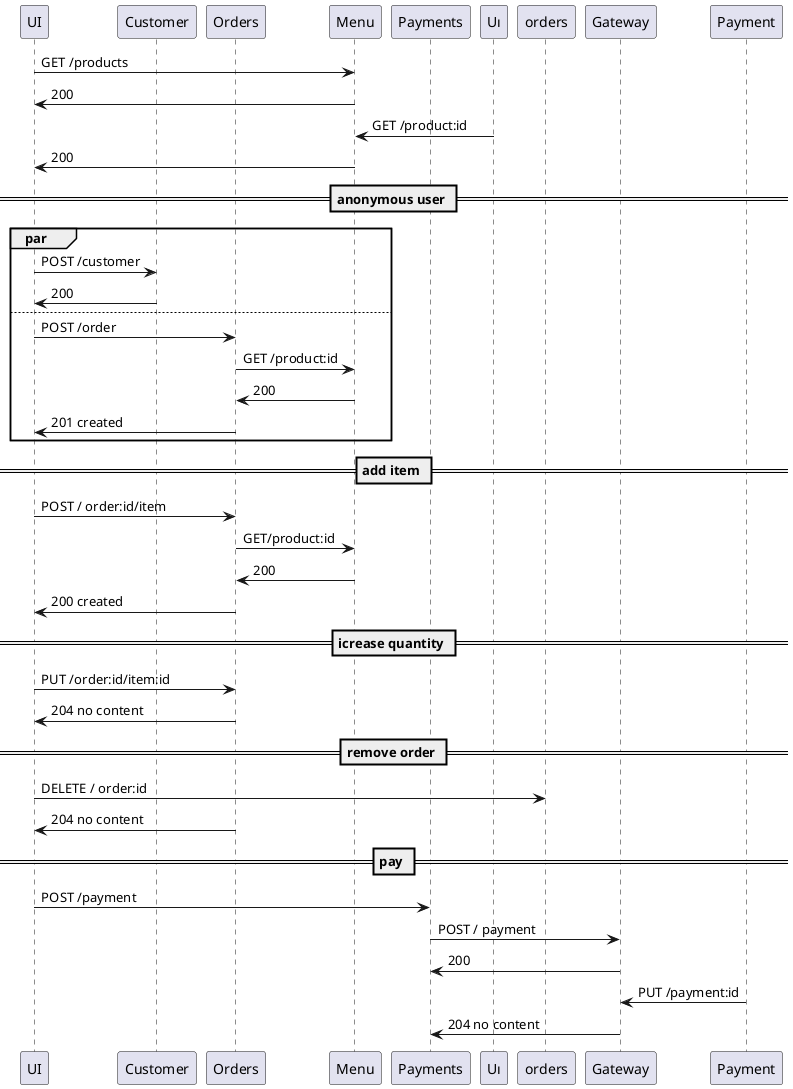 @startuml

participant UI
participant Customer
participant Orders
participant Menu
participant Payments


UI-> Menu : GET /products
Menu -> UI : 200
Uı -> Menu : GET /product:id
Menu -> UI : 200

== anonymous user ==
par
UI -> Customer : POST /customer
Customer -> UI : 200
else
UI -> Orders : POST /order
Orders -> Menu : GET /product:id
Menu -> Orders : 200
Orders -> UI :201 created
end

== add item ==
UI -> Orders : POST / order:id/item
Orders -> Menu : GET/product:id
Menu ->Orders: 200
Orders -> UI : 200 created
== icrease quantity ==
UI -> Orders : PUT /order:id/item:id
Orders -> UI : 204 no content
== remove order ==
UI -> orders : DELETE / order:id
Orders -> UI : 204 no content
== pay ==
UI -> Payments : POST /payment
Payments -> Gateway : POST / payment
Gateway -> Payments : 200
Payment -> Gateway : PUT /payment:id
Gateway -> Payments : 204 no content



@enduml
